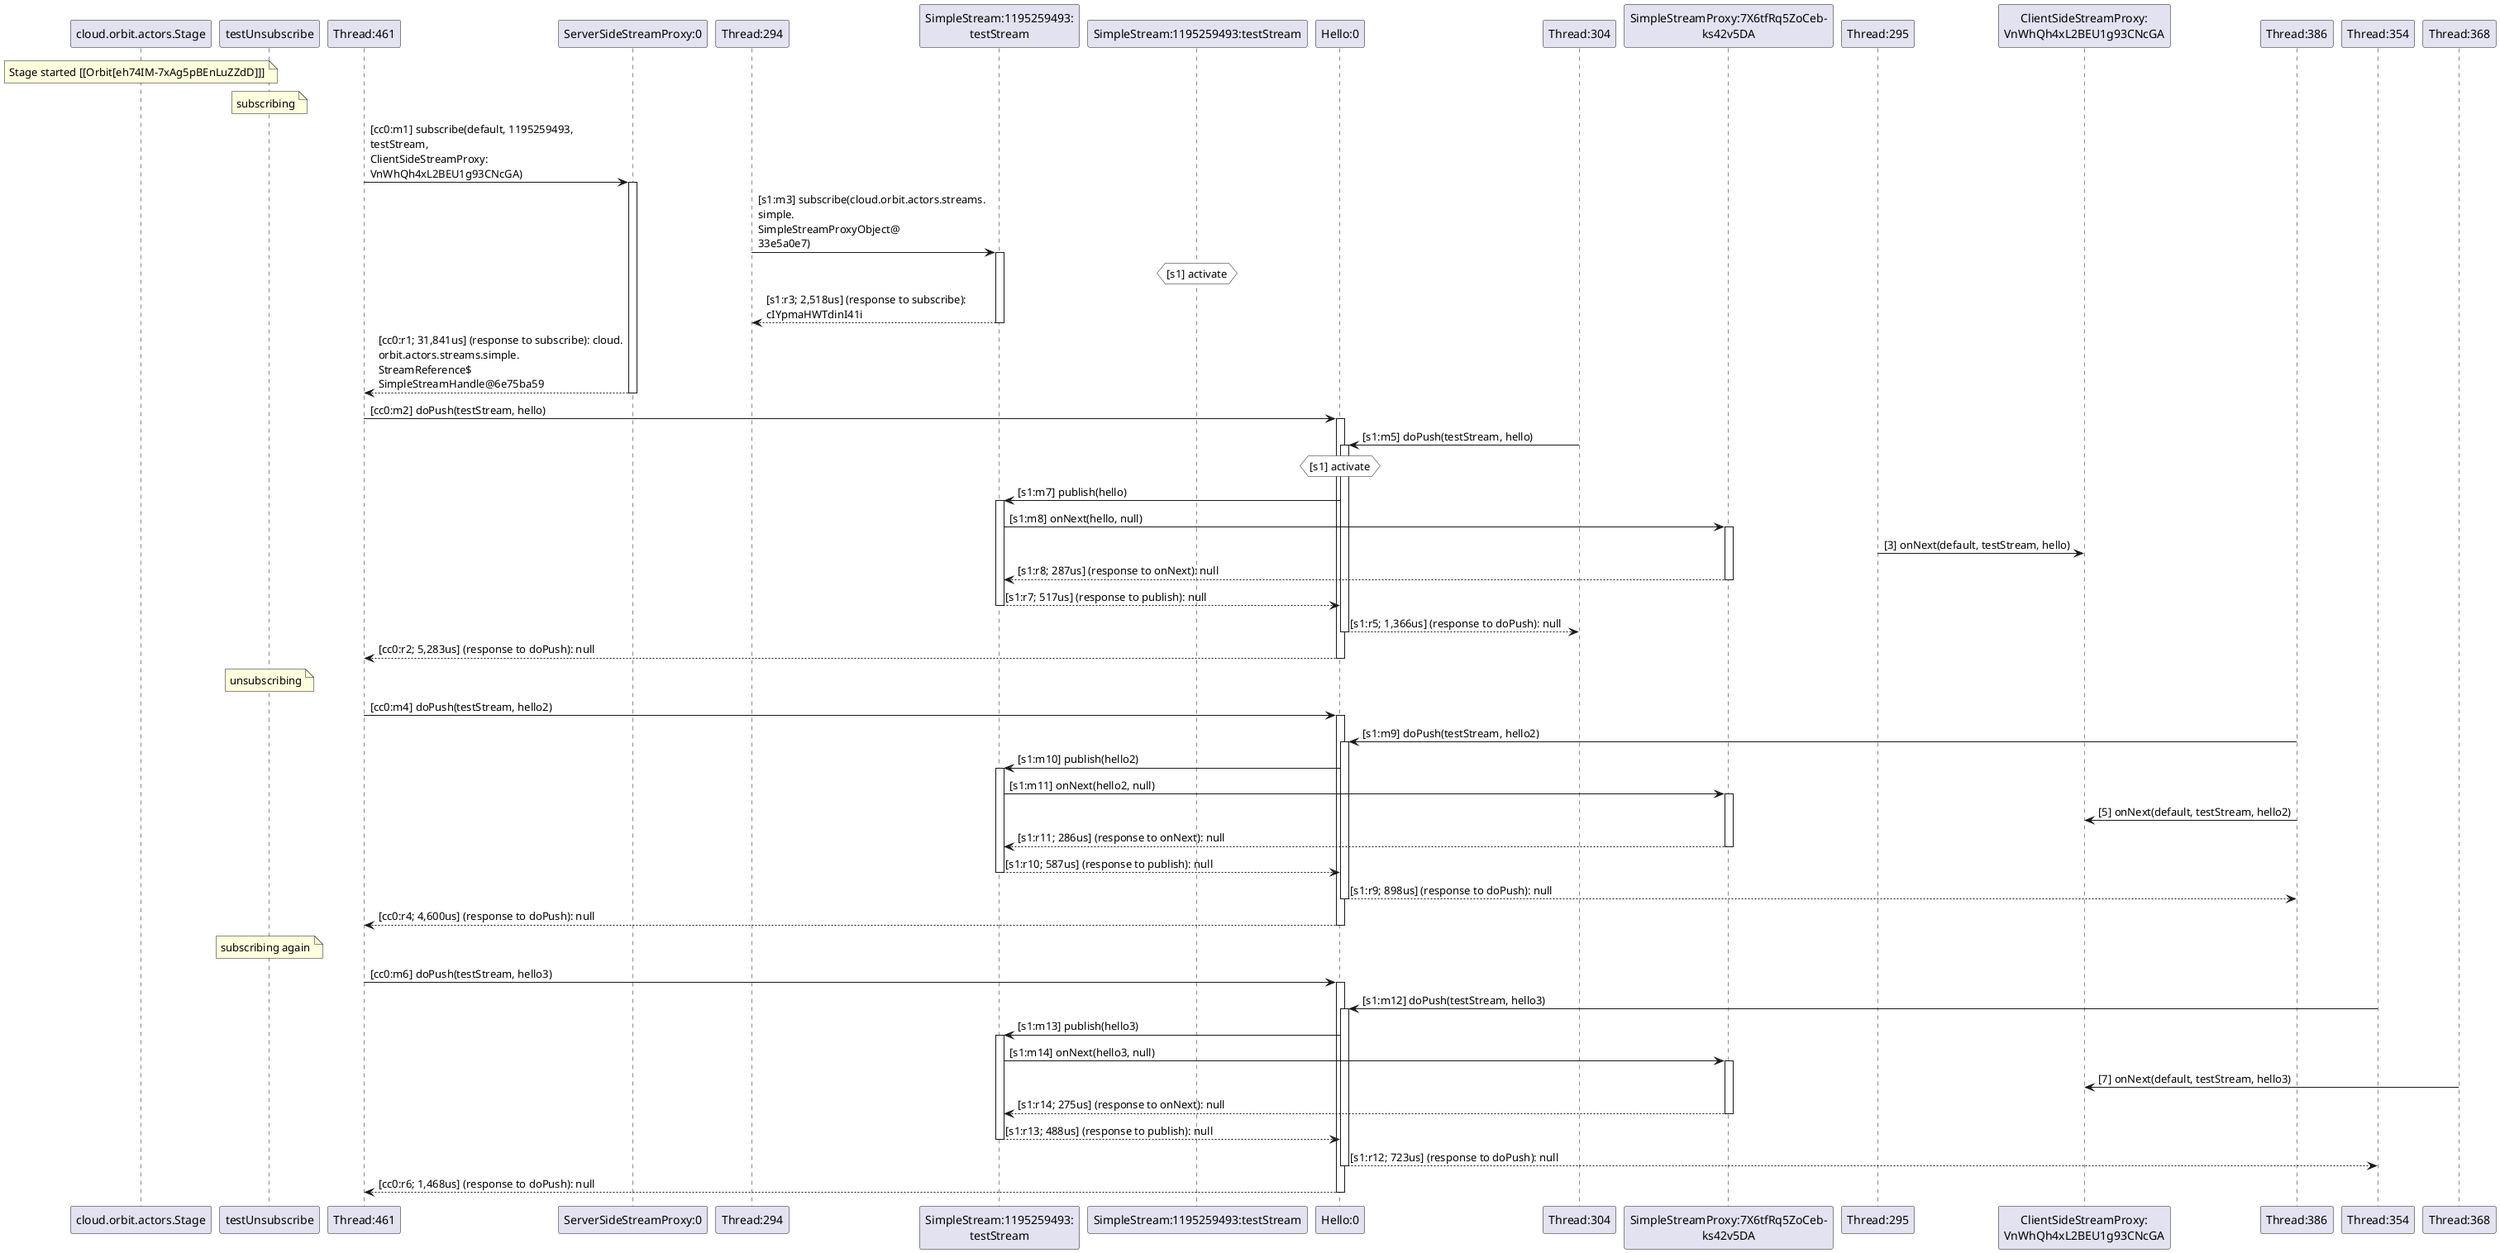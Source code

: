 @startuml
note over "cloud.orbit.actors.Stage": Stage started [[Orbit[eh74IM-7xAg5pBEnLuZZdD]]]
note over "testUnsubscribe": subscribing
"Thread:461" -> "ServerSideStreamProxy:0" : [cc0:m1] subscribe(default, 1195259493, \ntestStream, \nClientSideStreamProxy:\nVnWhQh4xL2BEU1g93CNcGA)
activate "ServerSideStreamProxy:0"
"Thread:294" -> "SimpleStream:1195259493:\ntestStream" : [s1:m3] subscribe(cloud.orbit.actors.streams.\nsimple.\nSimpleStreamProxyObject@\n33e5a0e7)
activate "SimpleStream:1195259493:\ntestStream"
hnote over "SimpleStream:1195259493:testStream" #white : [s1] activate
"SimpleStream:1195259493:\ntestStream" --> "Thread:294" : [s1:r3; 2,518us] (response to subscribe): \ncIYpmaHWTdinI41i
deactivate "SimpleStream:1195259493:\ntestStream"
"ServerSideStreamProxy:0" --> "Thread:461" : [cc0:r1; 31,841us] (response to subscribe): cloud.\norbit.actors.streams.simple.\nStreamReference$\nSimpleStreamHandle@6e75ba59
deactivate "ServerSideStreamProxy:0"
"Thread:461" -> "Hello:0" : [cc0:m2] doPush(testStream, hello)
activate "Hello:0"
"Thread:304" -> "Hello:0" : [s1:m5] doPush(testStream, hello)
activate "Hello:0"
hnote over "Hello:0" #white : [s1] activate
"Hello:0" -> "SimpleStream:1195259493:\ntestStream" : [s1:m7] publish(hello)
activate "SimpleStream:1195259493:\ntestStream"
"SimpleStream:1195259493:\ntestStream" -> "SimpleStreamProxy:7X6tfRq5ZoCeb-\nks42v5DA" : [s1:m8] onNext(hello, null)
activate "SimpleStreamProxy:7X6tfRq5ZoCeb-\nks42v5DA"
"Thread:295" -> "ClientSideStreamProxy:\nVnWhQh4xL2BEU1g93CNcGA" : [3] onNext(default, testStream, hello)
"SimpleStreamProxy:7X6tfRq5ZoCeb-\nks42v5DA" --> "SimpleStream:1195259493:\ntestStream" : [s1:r8; 287us] (response to onNext): null
deactivate "SimpleStreamProxy:7X6tfRq5ZoCeb-\nks42v5DA"
"SimpleStream:1195259493:\ntestStream" --> "Hello:0" : [s1:r7; 517us] (response to publish): null
deactivate "SimpleStream:1195259493:\ntestStream"
"Hello:0" --> "Thread:304" : [s1:r5; 1,366us] (response to doPush): null
deactivate "Hello:0"
"Hello:0" --> "Thread:461" : [cc0:r2; 5,283us] (response to doPush): null
deactivate "Hello:0"
note over "testUnsubscribe": unsubscribing
"Thread:461" -> "Hello:0" : [cc0:m4] doPush(testStream, hello2)
activate "Hello:0"
"Thread:386" -> "Hello:0" : [s1:m9] doPush(testStream, hello2)
activate "Hello:0"
"Hello:0" -> "SimpleStream:1195259493:\ntestStream" : [s1:m10] publish(hello2)
activate "SimpleStream:1195259493:\ntestStream"
"SimpleStream:1195259493:\ntestStream" -> "SimpleStreamProxy:7X6tfRq5ZoCeb-\nks42v5DA" : [s1:m11] onNext(hello2, null)
activate "SimpleStreamProxy:7X6tfRq5ZoCeb-\nks42v5DA"
"Thread:386" -> "ClientSideStreamProxy:\nVnWhQh4xL2BEU1g93CNcGA" : [5] onNext(default, testStream, hello2)
"SimpleStreamProxy:7X6tfRq5ZoCeb-\nks42v5DA" --> "SimpleStream:1195259493:\ntestStream" : [s1:r11; 286us] (response to onNext): null
deactivate "SimpleStreamProxy:7X6tfRq5ZoCeb-\nks42v5DA"
"SimpleStream:1195259493:\ntestStream" --> "Hello:0" : [s1:r10; 587us] (response to publish): null
deactivate "SimpleStream:1195259493:\ntestStream"
"Hello:0" --> "Thread:386" : [s1:r9; 898us] (response to doPush): null
deactivate "Hello:0"
"Hello:0" --> "Thread:461" : [cc0:r4; 4,600us] (response to doPush): null
deactivate "Hello:0"
note over "testUnsubscribe": subscribing again
"Thread:461" -> "Hello:0" : [cc0:m6] doPush(testStream, hello3)
activate "Hello:0"
"Thread:354" -> "Hello:0" : [s1:m12] doPush(testStream, hello3)
activate "Hello:0"
"Hello:0" -> "SimpleStream:1195259493:\ntestStream" : [s1:m13] publish(hello3)
activate "SimpleStream:1195259493:\ntestStream"
"SimpleStream:1195259493:\ntestStream" -> "SimpleStreamProxy:7X6tfRq5ZoCeb-\nks42v5DA" : [s1:m14] onNext(hello3, null)
activate "SimpleStreamProxy:7X6tfRq5ZoCeb-\nks42v5DA"
"Thread:368" -> "ClientSideStreamProxy:\nVnWhQh4xL2BEU1g93CNcGA" : [7] onNext(default, testStream, hello3)
"SimpleStreamProxy:7X6tfRq5ZoCeb-\nks42v5DA" --> "SimpleStream:1195259493:\ntestStream" : [s1:r14; 275us] (response to onNext): null
deactivate "SimpleStreamProxy:7X6tfRq5ZoCeb-\nks42v5DA"
"SimpleStream:1195259493:\ntestStream" --> "Hello:0" : [s1:r13; 488us] (response to publish): null
deactivate "SimpleStream:1195259493:\ntestStream"
"Hello:0" --> "Thread:354" : [s1:r12; 723us] (response to doPush): null
deactivate "Hello:0"
"Hello:0" --> "Thread:461" : [cc0:r6; 1,468us] (response to doPush): null
deactivate "Hello:0"
@enduml
